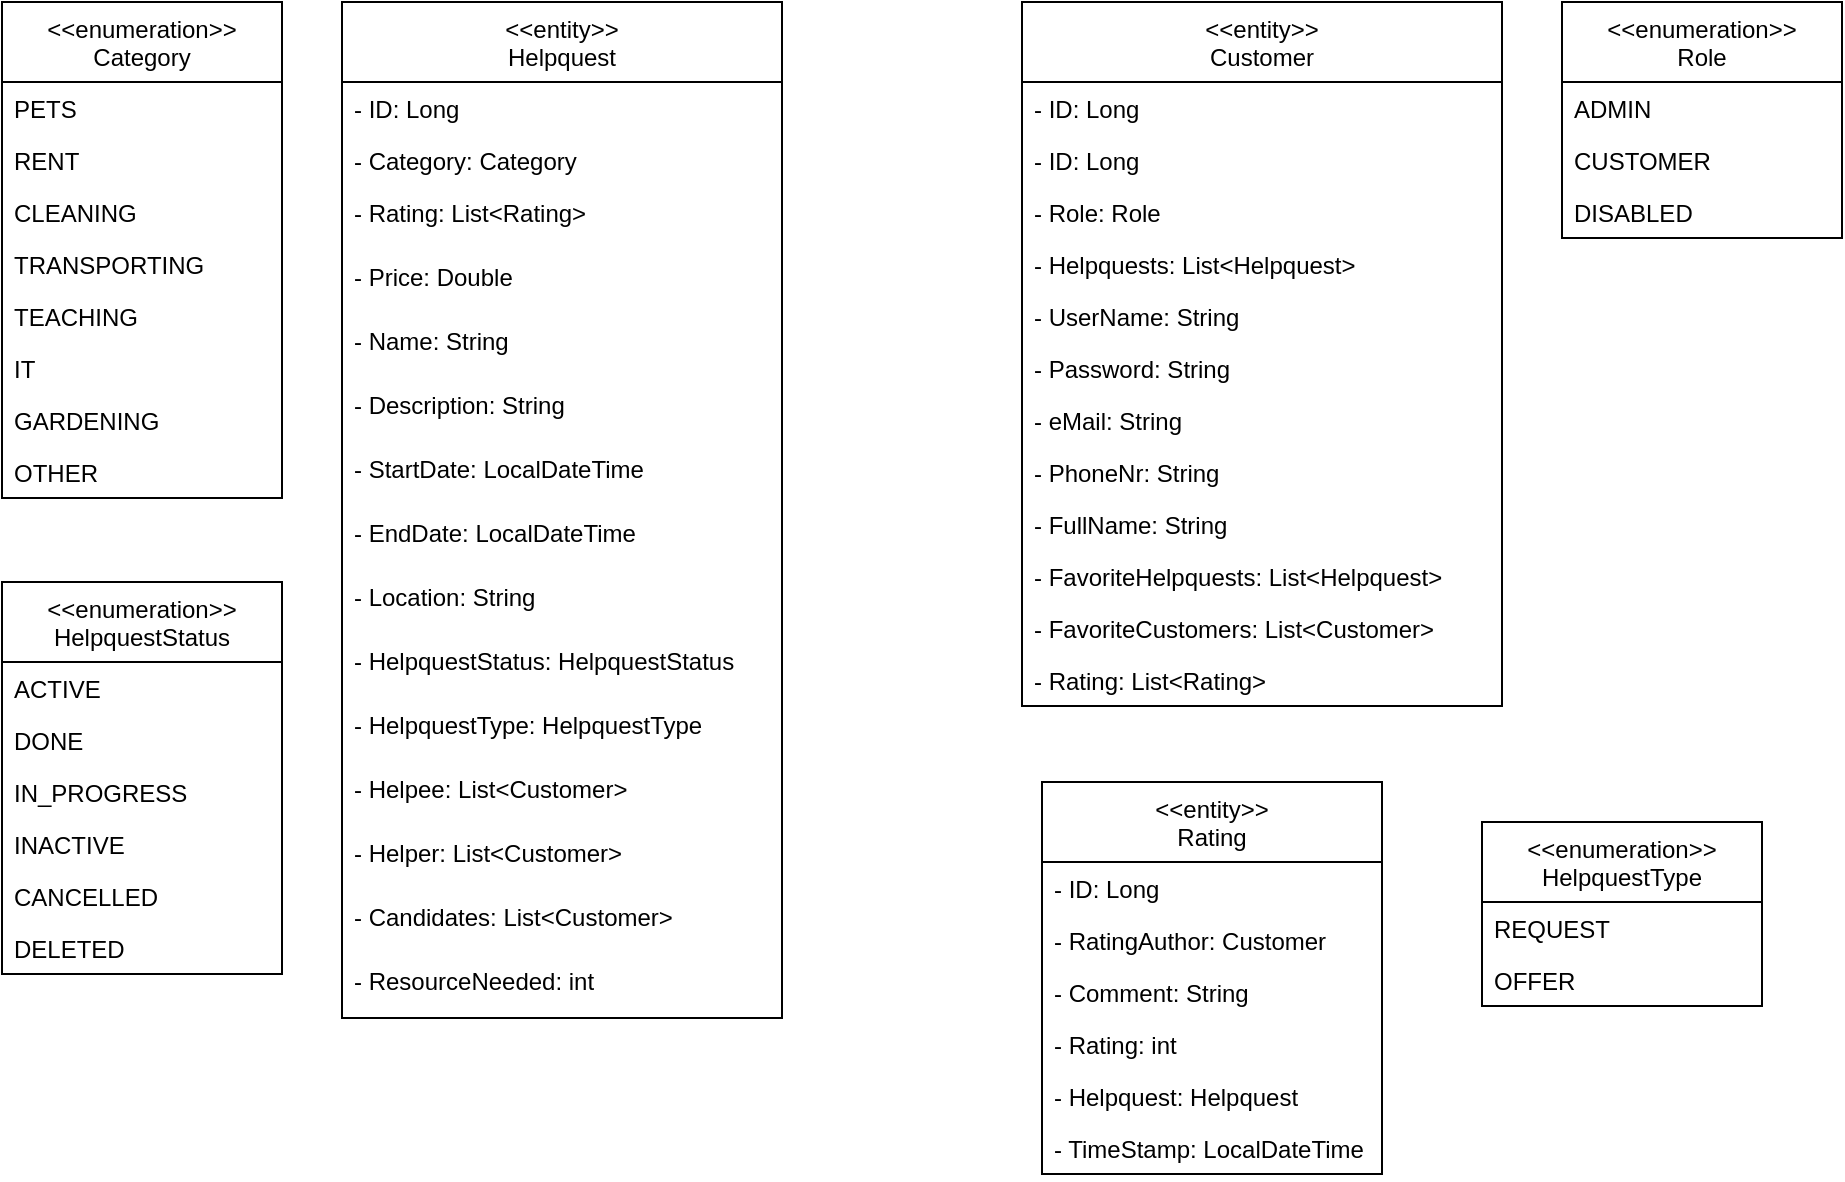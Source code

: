 <mxfile version="13.4.2" type="github">
  <diagram id="bPH_-qPhZzNg9ey7-7As" name="Helppy - UML">
    <mxGraphModel dx="2165" dy="582" grid="1" gridSize="10" guides="1" tooltips="1" connect="1" arrows="1" fold="1" page="1" pageScale="1" pageWidth="850" pageHeight="1100" math="0" shadow="0">
      <root>
        <mxCell id="0" />
        <mxCell id="1" parent="0" />
        <mxCell id="62M-p7n3Zp41F6FzsOVC-1" value="&lt;&lt;entity&gt;&gt;&#xa;Helpquest" style="swimlane;fontStyle=0;childLayout=stackLayout;horizontal=1;startSize=40;fillColor=none;horizontalStack=0;resizeParent=1;resizeParentMax=0;resizeLast=0;collapsible=1;marginBottom=0;" vertex="1" parent="1">
          <mxGeometry x="40" y="30" width="220" height="508" as="geometry" />
        </mxCell>
        <mxCell id="62M-p7n3Zp41F6FzsOVC-2" value="- ID: Long" style="text;strokeColor=none;fillColor=none;align=left;verticalAlign=top;spacingLeft=4;spacingRight=4;overflow=hidden;rotatable=0;points=[[0,0.5],[1,0.5]];portConstraint=eastwest;" vertex="1" parent="62M-p7n3Zp41F6FzsOVC-1">
          <mxGeometry y="40" width="220" height="26" as="geometry" />
        </mxCell>
        <mxCell id="62M-p7n3Zp41F6FzsOVC-3" value="- Category: Category" style="text;strokeColor=none;fillColor=none;align=left;verticalAlign=top;spacingLeft=4;spacingRight=4;overflow=hidden;rotatable=0;points=[[0,0.5],[1,0.5]];portConstraint=eastwest;" vertex="1" parent="62M-p7n3Zp41F6FzsOVC-1">
          <mxGeometry y="66" width="220" height="26" as="geometry" />
        </mxCell>
        <mxCell id="62M-p7n3Zp41F6FzsOVC-4" value="- Rating: List&lt;Rating&gt;" style="text;strokeColor=none;fillColor=none;align=left;verticalAlign=top;spacingLeft=4;spacingRight=4;overflow=hidden;rotatable=0;points=[[0,0.5],[1,0.5]];portConstraint=eastwest;" vertex="1" parent="62M-p7n3Zp41F6FzsOVC-1">
          <mxGeometry y="92" width="220" height="32" as="geometry" />
        </mxCell>
        <mxCell id="62M-p7n3Zp41F6FzsOVC-7" value="- Price: Double" style="text;strokeColor=none;fillColor=none;align=left;verticalAlign=top;spacingLeft=4;spacingRight=4;overflow=hidden;rotatable=0;points=[[0,0.5],[1,0.5]];portConstraint=eastwest;" vertex="1" parent="62M-p7n3Zp41F6FzsOVC-1">
          <mxGeometry y="124" width="220" height="32" as="geometry" />
        </mxCell>
        <mxCell id="62M-p7n3Zp41F6FzsOVC-8" value="- Name: String" style="text;strokeColor=none;fillColor=none;align=left;verticalAlign=top;spacingLeft=4;spacingRight=4;overflow=hidden;rotatable=0;points=[[0,0.5],[1,0.5]];portConstraint=eastwest;" vertex="1" parent="62M-p7n3Zp41F6FzsOVC-1">
          <mxGeometry y="156" width="220" height="32" as="geometry" />
        </mxCell>
        <mxCell id="62M-p7n3Zp41F6FzsOVC-9" value="- Description: String" style="text;strokeColor=none;fillColor=none;align=left;verticalAlign=top;spacingLeft=4;spacingRight=4;overflow=hidden;rotatable=0;points=[[0,0.5],[1,0.5]];portConstraint=eastwest;" vertex="1" parent="62M-p7n3Zp41F6FzsOVC-1">
          <mxGeometry y="188" width="220" height="32" as="geometry" />
        </mxCell>
        <mxCell id="62M-p7n3Zp41F6FzsOVC-10" value="- StartDate: LocalDateTime" style="text;strokeColor=none;fillColor=none;align=left;verticalAlign=top;spacingLeft=4;spacingRight=4;overflow=hidden;rotatable=0;points=[[0,0.5],[1,0.5]];portConstraint=eastwest;" vertex="1" parent="62M-p7n3Zp41F6FzsOVC-1">
          <mxGeometry y="220" width="220" height="32" as="geometry" />
        </mxCell>
        <mxCell id="62M-p7n3Zp41F6FzsOVC-11" value="- EndDate: LocalDateTime" style="text;strokeColor=none;fillColor=none;align=left;verticalAlign=top;spacingLeft=4;spacingRight=4;overflow=hidden;rotatable=0;points=[[0,0.5],[1,0.5]];portConstraint=eastwest;" vertex="1" parent="62M-p7n3Zp41F6FzsOVC-1">
          <mxGeometry y="252" width="220" height="32" as="geometry" />
        </mxCell>
        <mxCell id="62M-p7n3Zp41F6FzsOVC-12" value="- Location: String" style="text;strokeColor=none;fillColor=none;align=left;verticalAlign=top;spacingLeft=4;spacingRight=4;overflow=hidden;rotatable=0;points=[[0,0.5],[1,0.5]];portConstraint=eastwest;" vertex="1" parent="62M-p7n3Zp41F6FzsOVC-1">
          <mxGeometry y="284" width="220" height="32" as="geometry" />
        </mxCell>
        <mxCell id="62M-p7n3Zp41F6FzsOVC-13" value="- HelpquestStatus: HelpquestStatus" style="text;strokeColor=none;fillColor=none;align=left;verticalAlign=top;spacingLeft=4;spacingRight=4;overflow=hidden;rotatable=0;points=[[0,0.5],[1,0.5]];portConstraint=eastwest;" vertex="1" parent="62M-p7n3Zp41F6FzsOVC-1">
          <mxGeometry y="316" width="220" height="32" as="geometry" />
        </mxCell>
        <mxCell id="62M-p7n3Zp41F6FzsOVC-17" value="- HelpquestType: HelpquestType" style="text;strokeColor=none;fillColor=none;align=left;verticalAlign=top;spacingLeft=4;spacingRight=4;overflow=hidden;rotatable=0;points=[[0,0.5],[1,0.5]];portConstraint=eastwest;" vertex="1" parent="62M-p7n3Zp41F6FzsOVC-1">
          <mxGeometry y="348" width="220" height="32" as="geometry" />
        </mxCell>
        <mxCell id="62M-p7n3Zp41F6FzsOVC-14" value="- Helpee: List&lt;Customer&gt;" style="text;strokeColor=none;fillColor=none;align=left;verticalAlign=top;spacingLeft=4;spacingRight=4;overflow=hidden;rotatable=0;points=[[0,0.5],[1,0.5]];portConstraint=eastwest;" vertex="1" parent="62M-p7n3Zp41F6FzsOVC-1">
          <mxGeometry y="380" width="220" height="32" as="geometry" />
        </mxCell>
        <mxCell id="62M-p7n3Zp41F6FzsOVC-15" value="- Helper: List&lt;Customer&gt;" style="text;strokeColor=none;fillColor=none;align=left;verticalAlign=top;spacingLeft=4;spacingRight=4;overflow=hidden;rotatable=0;points=[[0,0.5],[1,0.5]];portConstraint=eastwest;" vertex="1" parent="62M-p7n3Zp41F6FzsOVC-1">
          <mxGeometry y="412" width="220" height="32" as="geometry" />
        </mxCell>
        <mxCell id="62M-p7n3Zp41F6FzsOVC-16" value="- Candidates: List&lt;Customer&gt;" style="text;strokeColor=none;fillColor=none;align=left;verticalAlign=top;spacingLeft=4;spacingRight=4;overflow=hidden;rotatable=0;points=[[0,0.5],[1,0.5]];portConstraint=eastwest;" vertex="1" parent="62M-p7n3Zp41F6FzsOVC-1">
          <mxGeometry y="444" width="220" height="32" as="geometry" />
        </mxCell>
        <mxCell id="62M-p7n3Zp41F6FzsOVC-75" value="- ResourceNeeded: int" style="text;strokeColor=none;fillColor=none;align=left;verticalAlign=top;spacingLeft=4;spacingRight=4;overflow=hidden;rotatable=0;points=[[0,0.5],[1,0.5]];portConstraint=eastwest;" vertex="1" parent="62M-p7n3Zp41F6FzsOVC-1">
          <mxGeometry y="476" width="220" height="32" as="geometry" />
        </mxCell>
        <mxCell id="62M-p7n3Zp41F6FzsOVC-18" value="&lt;&lt;entity&gt;&gt;&#xa;Customer" style="swimlane;fontStyle=0;childLayout=stackLayout;horizontal=1;startSize=40;fillColor=none;horizontalStack=0;resizeParent=1;resizeParentMax=0;resizeLast=0;collapsible=1;marginBottom=0;" vertex="1" parent="1">
          <mxGeometry x="380" y="30" width="240" height="352" as="geometry">
            <mxRectangle x="380" y="30" width="80" height="26" as="alternateBounds" />
          </mxGeometry>
        </mxCell>
        <mxCell id="62M-p7n3Zp41F6FzsOVC-85" value="- ID: Long" style="text;strokeColor=none;fillColor=none;align=left;verticalAlign=top;spacingLeft=4;spacingRight=4;overflow=hidden;rotatable=0;points=[[0,0.5],[1,0.5]];portConstraint=eastwest;" vertex="1" parent="62M-p7n3Zp41F6FzsOVC-18">
          <mxGeometry y="40" width="240" height="26" as="geometry" />
        </mxCell>
        <mxCell id="62M-p7n3Zp41F6FzsOVC-19" value="- ID: Long" style="text;strokeColor=none;fillColor=none;align=left;verticalAlign=top;spacingLeft=4;spacingRight=4;overflow=hidden;rotatable=0;points=[[0,0.5],[1,0.5]];portConstraint=eastwest;" vertex="1" parent="62M-p7n3Zp41F6FzsOVC-18">
          <mxGeometry y="66" width="240" height="26" as="geometry" />
        </mxCell>
        <mxCell id="62M-p7n3Zp41F6FzsOVC-20" value="- Role: Role" style="text;strokeColor=none;fillColor=none;align=left;verticalAlign=top;spacingLeft=4;spacingRight=4;overflow=hidden;rotatable=0;points=[[0,0.5],[1,0.5]];portConstraint=eastwest;" vertex="1" parent="62M-p7n3Zp41F6FzsOVC-18">
          <mxGeometry y="92" width="240" height="26" as="geometry" />
        </mxCell>
        <mxCell id="62M-p7n3Zp41F6FzsOVC-21" value="- Helpquests: List&lt;Helpquest&gt;" style="text;strokeColor=none;fillColor=none;align=left;verticalAlign=top;spacingLeft=4;spacingRight=4;overflow=hidden;rotatable=0;points=[[0,0.5],[1,0.5]];portConstraint=eastwest;" vertex="1" parent="62M-p7n3Zp41F6FzsOVC-18">
          <mxGeometry y="118" width="240" height="26" as="geometry" />
        </mxCell>
        <mxCell id="62M-p7n3Zp41F6FzsOVC-22" value="- UserName: String" style="text;strokeColor=none;fillColor=none;align=left;verticalAlign=top;spacingLeft=4;spacingRight=4;overflow=hidden;rotatable=0;points=[[0,0.5],[1,0.5]];portConstraint=eastwest;" vertex="1" parent="62M-p7n3Zp41F6FzsOVC-18">
          <mxGeometry y="144" width="240" height="26" as="geometry" />
        </mxCell>
        <mxCell id="62M-p7n3Zp41F6FzsOVC-23" value="- Password: String" style="text;strokeColor=none;fillColor=none;align=left;verticalAlign=top;spacingLeft=4;spacingRight=4;overflow=hidden;rotatable=0;points=[[0,0.5],[1,0.5]];portConstraint=eastwest;" vertex="1" parent="62M-p7n3Zp41F6FzsOVC-18">
          <mxGeometry y="170" width="240" height="26" as="geometry" />
        </mxCell>
        <mxCell id="62M-p7n3Zp41F6FzsOVC-24" value="- eMail: String" style="text;strokeColor=none;fillColor=none;align=left;verticalAlign=top;spacingLeft=4;spacingRight=4;overflow=hidden;rotatable=0;points=[[0,0.5],[1,0.5]];portConstraint=eastwest;" vertex="1" parent="62M-p7n3Zp41F6FzsOVC-18">
          <mxGeometry y="196" width="240" height="26" as="geometry" />
        </mxCell>
        <mxCell id="62M-p7n3Zp41F6FzsOVC-25" value="- PhoneNr: String" style="text;strokeColor=none;fillColor=none;align=left;verticalAlign=top;spacingLeft=4;spacingRight=4;overflow=hidden;rotatable=0;points=[[0,0.5],[1,0.5]];portConstraint=eastwest;" vertex="1" parent="62M-p7n3Zp41F6FzsOVC-18">
          <mxGeometry y="222" width="240" height="26" as="geometry" />
        </mxCell>
        <mxCell id="62M-p7n3Zp41F6FzsOVC-26" value="- FullName: String" style="text;strokeColor=none;fillColor=none;align=left;verticalAlign=top;spacingLeft=4;spacingRight=4;overflow=hidden;rotatable=0;points=[[0,0.5],[1,0.5]];portConstraint=eastwest;" vertex="1" parent="62M-p7n3Zp41F6FzsOVC-18">
          <mxGeometry y="248" width="240" height="26" as="geometry" />
        </mxCell>
        <mxCell id="62M-p7n3Zp41F6FzsOVC-45" value="- FavoriteHelpquests: List&lt;Helpquest&gt;" style="text;strokeColor=none;fillColor=none;align=left;verticalAlign=top;spacingLeft=4;spacingRight=4;overflow=hidden;rotatable=0;points=[[0,0.5],[1,0.5]];portConstraint=eastwest;" vertex="1" parent="62M-p7n3Zp41F6FzsOVC-18">
          <mxGeometry y="274" width="240" height="26" as="geometry" />
        </mxCell>
        <mxCell id="62M-p7n3Zp41F6FzsOVC-46" value="- FavoriteCustomers: List&lt;Customer&gt;" style="text;strokeColor=none;fillColor=none;align=left;verticalAlign=top;spacingLeft=4;spacingRight=4;overflow=hidden;rotatable=0;points=[[0,0.5],[1,0.5]];portConstraint=eastwest;" vertex="1" parent="62M-p7n3Zp41F6FzsOVC-18">
          <mxGeometry y="300" width="240" height="26" as="geometry" />
        </mxCell>
        <mxCell id="62M-p7n3Zp41F6FzsOVC-47" value="- Rating: List&lt;Rating&gt;" style="text;strokeColor=none;fillColor=none;align=left;verticalAlign=top;spacingLeft=4;spacingRight=4;overflow=hidden;rotatable=0;points=[[0,0.5],[1,0.5]];portConstraint=eastwest;" vertex="1" parent="62M-p7n3Zp41F6FzsOVC-18">
          <mxGeometry y="326" width="240" height="26" as="geometry" />
        </mxCell>
        <mxCell id="62M-p7n3Zp41F6FzsOVC-59" value="&lt;&lt;enumeration&gt;&gt;&#xa;Category" style="swimlane;fontStyle=0;childLayout=stackLayout;horizontal=1;startSize=40;fillColor=none;horizontalStack=0;resizeParent=1;resizeParentMax=0;resizeLast=0;collapsible=1;marginBottom=0;" vertex="1" parent="1">
          <mxGeometry x="-130" y="30" width="140" height="248" as="geometry" />
        </mxCell>
        <mxCell id="62M-p7n3Zp41F6FzsOVC-60" value="PETS" style="text;strokeColor=none;fillColor=none;align=left;verticalAlign=top;spacingLeft=4;spacingRight=4;overflow=hidden;rotatable=0;points=[[0,0.5],[1,0.5]];portConstraint=eastwest;" vertex="1" parent="62M-p7n3Zp41F6FzsOVC-59">
          <mxGeometry y="40" width="140" height="26" as="geometry" />
        </mxCell>
        <mxCell id="62M-p7n3Zp41F6FzsOVC-61" value="RENT" style="text;strokeColor=none;fillColor=none;align=left;verticalAlign=top;spacingLeft=4;spacingRight=4;overflow=hidden;rotatable=0;points=[[0,0.5],[1,0.5]];portConstraint=eastwest;" vertex="1" parent="62M-p7n3Zp41F6FzsOVC-59">
          <mxGeometry y="66" width="140" height="26" as="geometry" />
        </mxCell>
        <mxCell id="62M-p7n3Zp41F6FzsOVC-62" value="CLEANING" style="text;strokeColor=none;fillColor=none;align=left;verticalAlign=top;spacingLeft=4;spacingRight=4;overflow=hidden;rotatable=0;points=[[0,0.5],[1,0.5]];portConstraint=eastwest;" vertex="1" parent="62M-p7n3Zp41F6FzsOVC-59">
          <mxGeometry y="92" width="140" height="26" as="geometry" />
        </mxCell>
        <mxCell id="62M-p7n3Zp41F6FzsOVC-63" value="TRANSPORTING" style="text;strokeColor=none;fillColor=none;align=left;verticalAlign=top;spacingLeft=4;spacingRight=4;overflow=hidden;rotatable=0;points=[[0,0.5],[1,0.5]];portConstraint=eastwest;" vertex="1" parent="62M-p7n3Zp41F6FzsOVC-59">
          <mxGeometry y="118" width="140" height="26" as="geometry" />
        </mxCell>
        <mxCell id="62M-p7n3Zp41F6FzsOVC-64" value="TEACHING" style="text;strokeColor=none;fillColor=none;align=left;verticalAlign=top;spacingLeft=4;spacingRight=4;overflow=hidden;rotatable=0;points=[[0,0.5],[1,0.5]];portConstraint=eastwest;" vertex="1" parent="62M-p7n3Zp41F6FzsOVC-59">
          <mxGeometry y="144" width="140" height="26" as="geometry" />
        </mxCell>
        <mxCell id="62M-p7n3Zp41F6FzsOVC-65" value="IT" style="text;strokeColor=none;fillColor=none;align=left;verticalAlign=top;spacingLeft=4;spacingRight=4;overflow=hidden;rotatable=0;points=[[0,0.5],[1,0.5]];portConstraint=eastwest;" vertex="1" parent="62M-p7n3Zp41F6FzsOVC-59">
          <mxGeometry y="170" width="140" height="26" as="geometry" />
        </mxCell>
        <mxCell id="62M-p7n3Zp41F6FzsOVC-66" value="GARDENING" style="text;strokeColor=none;fillColor=none;align=left;verticalAlign=top;spacingLeft=4;spacingRight=4;overflow=hidden;rotatable=0;points=[[0,0.5],[1,0.5]];portConstraint=eastwest;" vertex="1" parent="62M-p7n3Zp41F6FzsOVC-59">
          <mxGeometry y="196" width="140" height="26" as="geometry" />
        </mxCell>
        <mxCell id="62M-p7n3Zp41F6FzsOVC-67" value="OTHER" style="text;strokeColor=none;fillColor=none;align=left;verticalAlign=top;spacingLeft=4;spacingRight=4;overflow=hidden;rotatable=0;points=[[0,0.5],[1,0.5]];portConstraint=eastwest;" vertex="1" parent="62M-p7n3Zp41F6FzsOVC-59">
          <mxGeometry y="222" width="140" height="26" as="geometry" />
        </mxCell>
        <mxCell id="62M-p7n3Zp41F6FzsOVC-68" value="&lt;&lt;enumeration&gt;&gt;&#xa;HelpquestStatus" style="swimlane;fontStyle=0;childLayout=stackLayout;horizontal=1;startSize=40;fillColor=none;horizontalStack=0;resizeParent=1;resizeParentMax=0;resizeLast=0;collapsible=1;marginBottom=0;" vertex="1" parent="1">
          <mxGeometry x="-130" y="320" width="140" height="196" as="geometry" />
        </mxCell>
        <mxCell id="62M-p7n3Zp41F6FzsOVC-69" value="ACTIVE" style="text;strokeColor=none;fillColor=none;align=left;verticalAlign=top;spacingLeft=4;spacingRight=4;overflow=hidden;rotatable=0;points=[[0,0.5],[1,0.5]];portConstraint=eastwest;" vertex="1" parent="62M-p7n3Zp41F6FzsOVC-68">
          <mxGeometry y="40" width="140" height="26" as="geometry" />
        </mxCell>
        <mxCell id="62M-p7n3Zp41F6FzsOVC-70" value="DONE" style="text;strokeColor=none;fillColor=none;align=left;verticalAlign=top;spacingLeft=4;spacingRight=4;overflow=hidden;rotatable=0;points=[[0,0.5],[1,0.5]];portConstraint=eastwest;" vertex="1" parent="62M-p7n3Zp41F6FzsOVC-68">
          <mxGeometry y="66" width="140" height="26" as="geometry" />
        </mxCell>
        <mxCell id="62M-p7n3Zp41F6FzsOVC-71" value="IN_PROGRESS" style="text;strokeColor=none;fillColor=none;align=left;verticalAlign=top;spacingLeft=4;spacingRight=4;overflow=hidden;rotatable=0;points=[[0,0.5],[1,0.5]];portConstraint=eastwest;" vertex="1" parent="62M-p7n3Zp41F6FzsOVC-68">
          <mxGeometry y="92" width="140" height="26" as="geometry" />
        </mxCell>
        <mxCell id="62M-p7n3Zp41F6FzsOVC-72" value="INACTIVE" style="text;strokeColor=none;fillColor=none;align=left;verticalAlign=top;spacingLeft=4;spacingRight=4;overflow=hidden;rotatable=0;points=[[0,0.5],[1,0.5]];portConstraint=eastwest;" vertex="1" parent="62M-p7n3Zp41F6FzsOVC-68">
          <mxGeometry y="118" width="140" height="26" as="geometry" />
        </mxCell>
        <mxCell id="62M-p7n3Zp41F6FzsOVC-73" value="CANCELLED" style="text;strokeColor=none;fillColor=none;align=left;verticalAlign=top;spacingLeft=4;spacingRight=4;overflow=hidden;rotatable=0;points=[[0,0.5],[1,0.5]];portConstraint=eastwest;" vertex="1" parent="62M-p7n3Zp41F6FzsOVC-68">
          <mxGeometry y="144" width="140" height="26" as="geometry" />
        </mxCell>
        <mxCell id="62M-p7n3Zp41F6FzsOVC-74" value="DELETED" style="text;strokeColor=none;fillColor=none;align=left;verticalAlign=top;spacingLeft=4;spacingRight=4;overflow=hidden;rotatable=0;points=[[0,0.5],[1,0.5]];portConstraint=eastwest;" vertex="1" parent="62M-p7n3Zp41F6FzsOVC-68">
          <mxGeometry y="170" width="140" height="26" as="geometry" />
        </mxCell>
        <mxCell id="62M-p7n3Zp41F6FzsOVC-49" value="&lt;&lt;entity&gt;&gt;&#xa;Rating" style="swimlane;fontStyle=0;childLayout=stackLayout;horizontal=1;startSize=40;fillColor=none;horizontalStack=0;resizeParent=1;resizeParentMax=0;resizeLast=0;collapsible=1;marginBottom=0;" vertex="1" parent="1">
          <mxGeometry x="390" y="420" width="170" height="196" as="geometry" />
        </mxCell>
        <mxCell id="62M-p7n3Zp41F6FzsOVC-50" value="- ID: Long" style="text;strokeColor=none;fillColor=none;align=left;verticalAlign=top;spacingLeft=4;spacingRight=4;overflow=hidden;rotatable=0;points=[[0,0.5],[1,0.5]];portConstraint=eastwest;" vertex="1" parent="62M-p7n3Zp41F6FzsOVC-49">
          <mxGeometry y="40" width="170" height="26" as="geometry" />
        </mxCell>
        <mxCell id="62M-p7n3Zp41F6FzsOVC-51" value="- RatingAuthor: Customer" style="text;strokeColor=none;fillColor=none;align=left;verticalAlign=top;spacingLeft=4;spacingRight=4;overflow=hidden;rotatable=0;points=[[0,0.5],[1,0.5]];portConstraint=eastwest;" vertex="1" parent="62M-p7n3Zp41F6FzsOVC-49">
          <mxGeometry y="66" width="170" height="26" as="geometry" />
        </mxCell>
        <mxCell id="62M-p7n3Zp41F6FzsOVC-52" value="- Comment: String" style="text;strokeColor=none;fillColor=none;align=left;verticalAlign=top;spacingLeft=4;spacingRight=4;overflow=hidden;rotatable=0;points=[[0,0.5],[1,0.5]];portConstraint=eastwest;" vertex="1" parent="62M-p7n3Zp41F6FzsOVC-49">
          <mxGeometry y="92" width="170" height="26" as="geometry" />
        </mxCell>
        <mxCell id="62M-p7n3Zp41F6FzsOVC-53" value="- Rating: int" style="text;strokeColor=none;fillColor=none;align=left;verticalAlign=top;spacingLeft=4;spacingRight=4;overflow=hidden;rotatable=0;points=[[0,0.5],[1,0.5]];portConstraint=eastwest;" vertex="1" parent="62M-p7n3Zp41F6FzsOVC-49">
          <mxGeometry y="118" width="170" height="26" as="geometry" />
        </mxCell>
        <mxCell id="62M-p7n3Zp41F6FzsOVC-55" value="- Helpquest: Helpquest" style="text;strokeColor=none;fillColor=none;align=left;verticalAlign=top;spacingLeft=4;spacingRight=4;overflow=hidden;rotatable=0;points=[[0,0.5],[1,0.5]];portConstraint=eastwest;" vertex="1" parent="62M-p7n3Zp41F6FzsOVC-49">
          <mxGeometry y="144" width="170" height="26" as="geometry" />
        </mxCell>
        <mxCell id="62M-p7n3Zp41F6FzsOVC-57" value="- TimeStamp: LocalDateTime" style="text;strokeColor=none;fillColor=none;align=left;verticalAlign=top;spacingLeft=4;spacingRight=4;overflow=hidden;rotatable=0;points=[[0,0.5],[1,0.5]];portConstraint=eastwest;" vertex="1" parent="62M-p7n3Zp41F6FzsOVC-49">
          <mxGeometry y="170" width="170" height="26" as="geometry" />
        </mxCell>
        <mxCell id="62M-p7n3Zp41F6FzsOVC-81" value="&lt;&lt;enumeration&gt;&gt;&#xa;Role" style="swimlane;fontStyle=0;childLayout=stackLayout;horizontal=1;startSize=40;fillColor=none;horizontalStack=0;resizeParent=1;resizeParentMax=0;resizeLast=0;collapsible=1;marginBottom=0;" vertex="1" parent="1">
          <mxGeometry x="650" y="30" width="140" height="118" as="geometry" />
        </mxCell>
        <mxCell id="62M-p7n3Zp41F6FzsOVC-82" value="ADMIN" style="text;strokeColor=none;fillColor=none;align=left;verticalAlign=top;spacingLeft=4;spacingRight=4;overflow=hidden;rotatable=0;points=[[0,0.5],[1,0.5]];portConstraint=eastwest;" vertex="1" parent="62M-p7n3Zp41F6FzsOVC-81">
          <mxGeometry y="40" width="140" height="26" as="geometry" />
        </mxCell>
        <mxCell id="62M-p7n3Zp41F6FzsOVC-83" value="CUSTOMER" style="text;strokeColor=none;fillColor=none;align=left;verticalAlign=top;spacingLeft=4;spacingRight=4;overflow=hidden;rotatable=0;points=[[0,0.5],[1,0.5]];portConstraint=eastwest;" vertex="1" parent="62M-p7n3Zp41F6FzsOVC-81">
          <mxGeometry y="66" width="140" height="26" as="geometry" />
        </mxCell>
        <mxCell id="62M-p7n3Zp41F6FzsOVC-84" value="DISABLED" style="text;strokeColor=none;fillColor=none;align=left;verticalAlign=top;spacingLeft=4;spacingRight=4;overflow=hidden;rotatable=0;points=[[0,0.5],[1,0.5]];portConstraint=eastwest;" vertex="1" parent="62M-p7n3Zp41F6FzsOVC-81">
          <mxGeometry y="92" width="140" height="26" as="geometry" />
        </mxCell>
        <mxCell id="62M-p7n3Zp41F6FzsOVC-77" value="&lt;&lt;enumeration&gt;&gt;&#xa;HelpquestType" style="swimlane;fontStyle=0;childLayout=stackLayout;horizontal=1;startSize=40;fillColor=none;horizontalStack=0;resizeParent=1;resizeParentMax=0;resizeLast=0;collapsible=1;marginBottom=0;" vertex="1" parent="1">
          <mxGeometry x="610" y="440" width="140" height="92" as="geometry" />
        </mxCell>
        <mxCell id="62M-p7n3Zp41F6FzsOVC-78" value="REQUEST" style="text;strokeColor=none;fillColor=none;align=left;verticalAlign=top;spacingLeft=4;spacingRight=4;overflow=hidden;rotatable=0;points=[[0,0.5],[1,0.5]];portConstraint=eastwest;" vertex="1" parent="62M-p7n3Zp41F6FzsOVC-77">
          <mxGeometry y="40" width="140" height="26" as="geometry" />
        </mxCell>
        <mxCell id="62M-p7n3Zp41F6FzsOVC-79" value="OFFER" style="text;strokeColor=none;fillColor=none;align=left;verticalAlign=top;spacingLeft=4;spacingRight=4;overflow=hidden;rotatable=0;points=[[0,0.5],[1,0.5]];portConstraint=eastwest;" vertex="1" parent="62M-p7n3Zp41F6FzsOVC-77">
          <mxGeometry y="66" width="140" height="26" as="geometry" />
        </mxCell>
      </root>
    </mxGraphModel>
  </diagram>
</mxfile>

